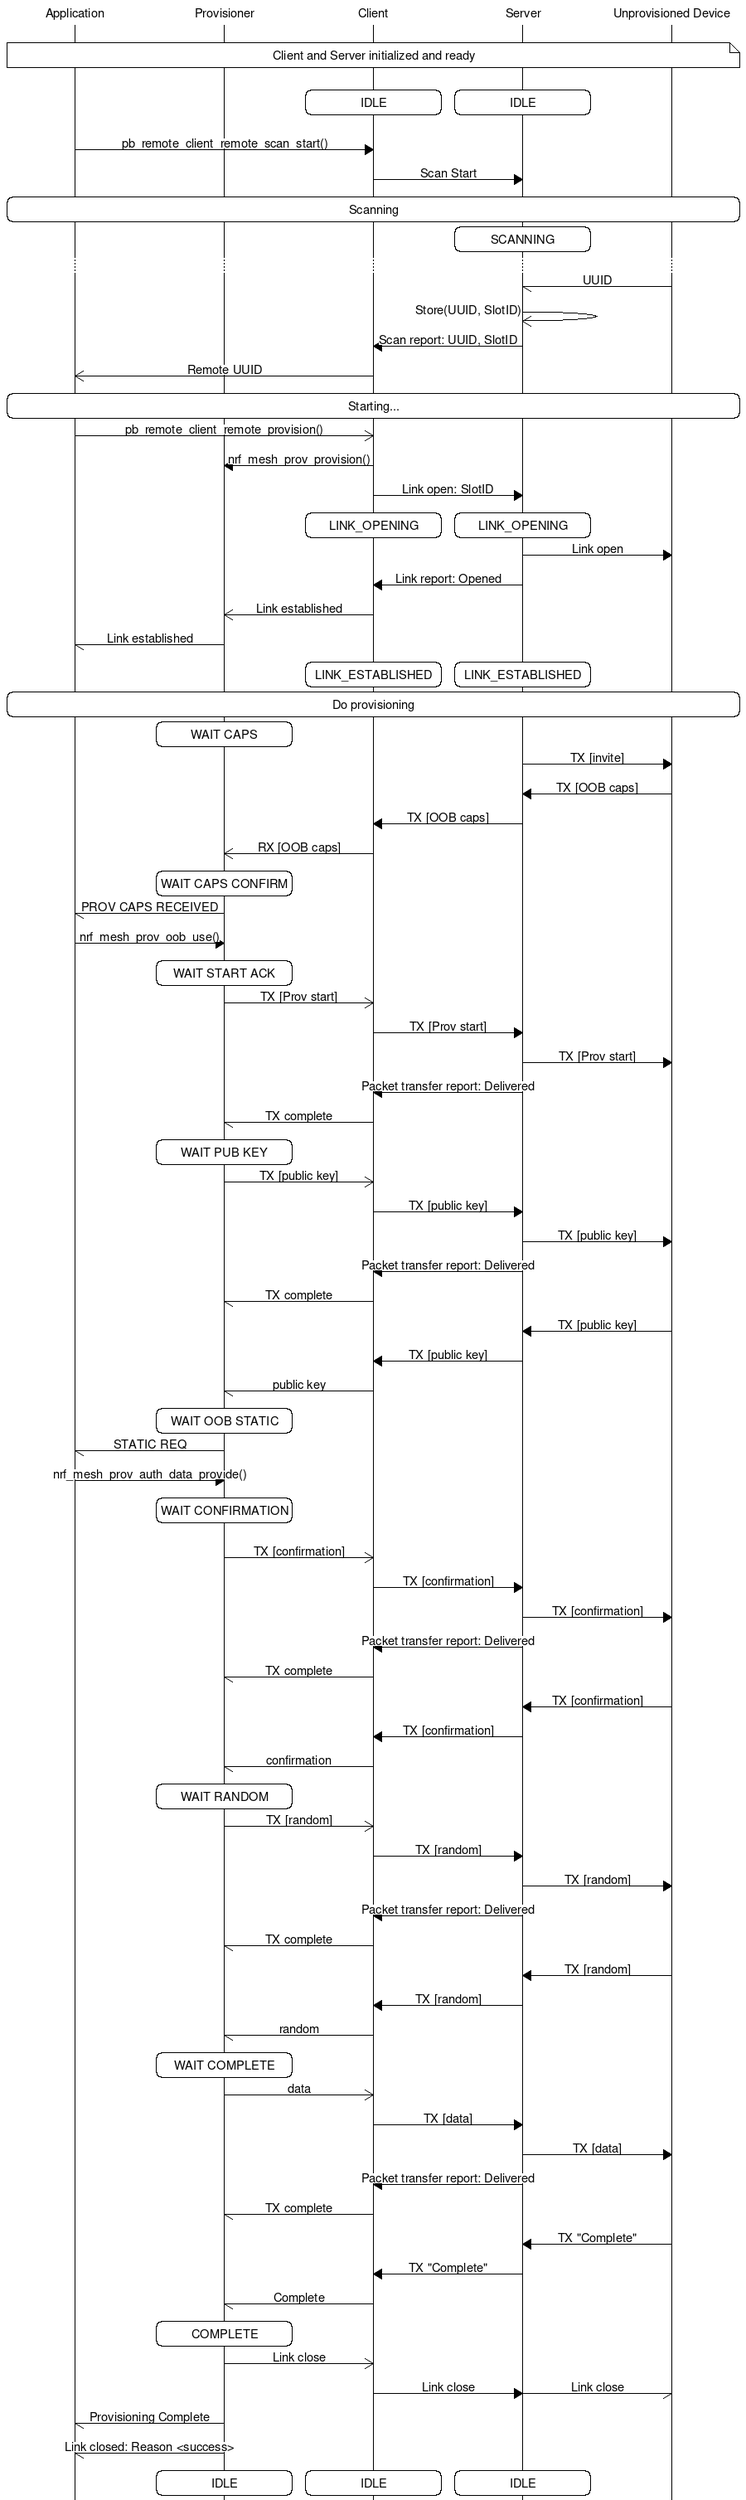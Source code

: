 msc {
    hscale="1.5";
    a[label="Application"], pba [label="Provisioner"], Client, Server, c[label="Unprovisioned Device"];

    |||;
    a note c [label=" Client and Server initialized and ready "];
    |||;

    Client rbox Client [label="IDLE"],
    Server rbox Server [label="IDLE"];
    |||;

    a => Client [label="pb_remote_client_remote_scan_start()"];

    Client => Server [label="Scan Start"];

    a rbox c [label="Scanning"];

    Server rbox Server [label="SCANNING"];
    ...;
    c -> Server [label="UUID"];
    Server =>> Server [label="Store(UUID, SlotID)"];
    Client <= Server [label="Scan report: UUID, SlotID"];
    a <<= Client [label="Remote UUID"];
    a rbox c [label="Starting..."];
    a =>> Client [label="pb_remote_client_remote_provision()"];
    pba <= Client [label="nrf_mesh_prov_provision()"];

    Client => Server [label="Link open: SlotID"];
    Client rbox Client [label="LINK_OPENING"],
    Server rbox Server [label="LINK_OPENING"];

    Server => c      [label="Link open"];
    Client <= Server [label="Link report: Opened"];
    pba <<= Client [label="Link established"];
    a <- pba [label="Link established"];
    Client rbox Client [label="LINK_ESTABLISHED"],
    Server rbox Server [label="LINK_ESTABLISHED"];
    a rbox c [label="Do provisioning"];
    pba rbox pba [label="WAIT CAPS"];
    Server => c      [label="TX [invite]"];
    Server <= c      [label="TX [OOB caps]"];
    Client <= Server [label="TX [OOB caps]"];
    pba <<= Client   [label="RX [OOB caps]"];
    pba rbox pba [label="WAIT CAPS CONFIRM"];
    a <- pba         [label="PROV CAPS RECEIVED"];
    a => pba         [label="nrf_mesh_prov_oob_use()"];
    pba rbox pba     [label="WAIT START ACK"];
    pba =>> Client   [label="TX [Prov start]"];
    Client => Server [label="TX [Prov start]"];
    Server => c      [label="TX [Prov start]"];
    Client <= Server [label="Packet transfer report: Delivered"];
    pba <- Client    [label="TX complete"];
    pba rbox pba [label="WAIT PUB KEY"];
    pba =>> Client   [label="TX [public key]"];
    Client => Server [label="TX [public key]"];
    Server => c      [label="TX [public key]"];
    Client <= Server [label="Packet transfer report: Delivered"];
    pba <- Client    [label="TX complete"];

    Server <= c      [label="TX [public key]"];
    Client <= Server [label="TX [public key]"];
    pba <- Client    [label="public key"];
    pba rbox pba     [label="WAIT OOB STATIC"];
    a <- pba         [label="STATIC REQ"];
    a => pba         [label="nrf_mesh_prov_auth_data_provide()"];
    pba rbox pba     [label="WAIT CONFIRMATION"];
    |||;

    pba =>> Client   [label="TX [confirmation]"];
    Client => Server [label="TX [confirmation]"];
    Server => c      [label="TX [confirmation]"];
    Client <= Server [label="Packet transfer report: Delivered"];
    pba <- Client    [label="TX complete"];

    Server <= c      [label="TX [confirmation]"];
    Client <= Server [label="TX [confirmation]"];
    pba <- Client    [label="confirmation"];

    pba rbox pba [label="WAIT RANDOM"];
    pba =>> Client   [label="TX [random]"];
    Client => Server [label="TX [random]"];
    Server => c      [label="TX [random]"];
    Client <= Server [label="Packet transfer report: Delivered"];
    pba <- Client    [label="TX complete"];

    Server <= c      [label="TX [random]"];
    Client <= Server [label="TX [random]"];
    pba <- Client    [label="random"];
    pba rbox pba [label="WAIT COMPLETE"];
    pba =>> Client   [label="data"];

    Client => Server [label="TX [data]"];
    Server => c      [label="TX [data]"];
    Client <= Server [label="Packet transfer report: Delivered"];
    pba <- Client    [label="TX complete"];

    Server <= c [label="TX \"Complete\""];
    Server => Client [label="TX \"Complete\""];
    pba <- Client    [label="Complete"];
    pba rbox pba [label="COMPLETE"];
    pba =>> Client   [label="Link close"];
    Client => Server [label="Link close"],
    Server -> c [label="Link close"];

    a <- pba [label="Provisioning Complete"];
    a <- pba [label="Link closed: Reason <success>"];

    pba rbox pba [label="IDLE"],
    Server rbox Server [label="IDLE"],
    Client rbox Client [label="IDLE"];
}
